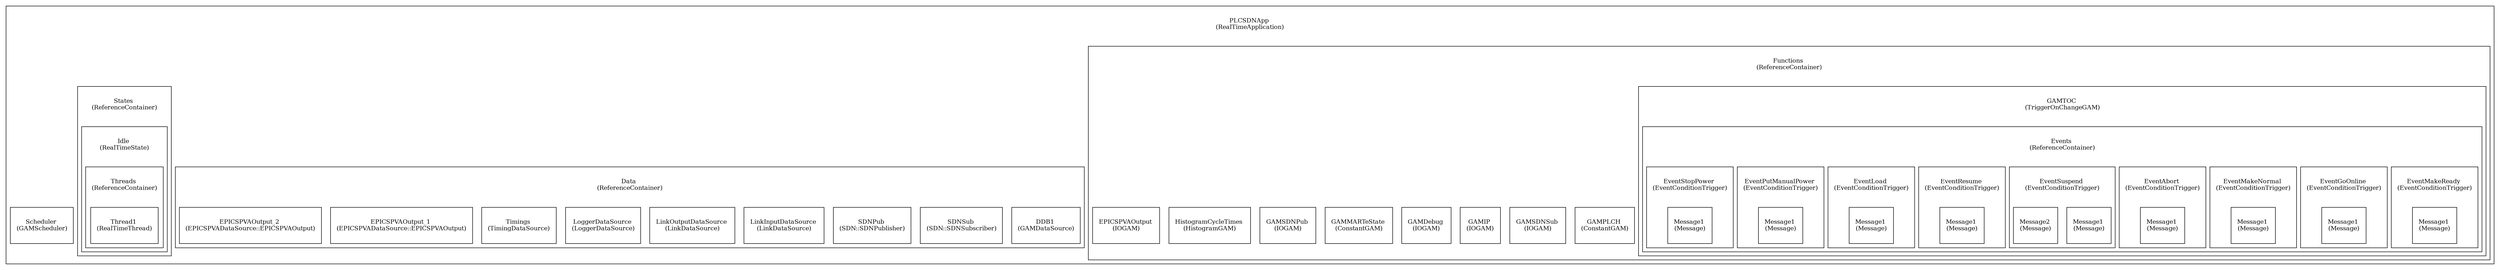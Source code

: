 digraph G {
bgcolor=white
subgraph cluster_PLCSDNApp {
label=<<TABLE border="0" cellborder="0"><TR><TD width="60" height="60"><font point-size="12">PLCSDNApp <BR/>(RealTimeApplication)</font></TD></TR></TABLE>>
subgraph cluster_PLCSDNAppFunctions {
label=<<TABLE border="0" cellborder="0"><TR><TD width="60" height="60"><font point-size="12">Functions <BR/>(ReferenceContainer)</font></TD></TR></TABLE>>
PLCSDNAppFunctionsGAMPLCH [shape=record, style=filled, fillcolor=white, color=black,label=<<TABLE border="0" cellborder="0"><TR><TD width="60" height="60"><font point-size="12">GAMPLCH <BR/>(ConstantGAM)</font></TD></TR></TABLE>>]
PLCSDNAppFunctionsGAMSDNSub [shape=record, style=filled, fillcolor=white, color=black,label=<<TABLE border="0" cellborder="0"><TR><TD width="60" height="60"><font point-size="12">GAMSDNSub <BR/>(IOGAM)</font></TD></TR></TABLE>>]
PLCSDNAppFunctionsGAMIP [shape=record, style=filled, fillcolor=white, color=black,label=<<TABLE border="0" cellborder="0"><TR><TD width="60" height="60"><font point-size="12">GAMIP <BR/>(IOGAM)</font></TD></TR></TABLE>>]
PLCSDNAppFunctionsGAMDebug [shape=record, style=filled, fillcolor=white, color=black,label=<<TABLE border="0" cellborder="0"><TR><TD width="60" height="60"><font point-size="12">GAMDebug <BR/>(IOGAM)</font></TD></TR></TABLE>>]
subgraph cluster_PLCSDNAppFunctionsGAMTOC {
label=<<TABLE border="0" cellborder="0"><TR><TD width="60" height="60"><font point-size="12">GAMTOC <BR/>(TriggerOnChangeGAM)</font></TD></TR></TABLE>>
subgraph cluster_PLCSDNAppFunctionsGAMTOCEvents {
label=<<TABLE border="0" cellborder="0"><TR><TD width="60" height="60"><font point-size="12">Events <BR/>(ReferenceContainer)</font></TD></TR></TABLE>>
subgraph cluster_PLCSDNAppFunctionsGAMTOCEventsEventMakeReady {
label=<<TABLE border="0" cellborder="0"><TR><TD width="60" height="60"><font point-size="12">EventMakeReady <BR/>(EventConditionTrigger)</font></TD></TR></TABLE>>
PLCSDNAppFunctionsGAMTOCEventsEventMakeReadyMessage1 [shape=record, style=filled, fillcolor=white, color=black,label=<<TABLE border="0" cellborder="0"><TR><TD width="60" height="60"><font point-size="12">Message1 <BR/>(Message)</font></TD></TR></TABLE>>]
}
subgraph cluster_PLCSDNAppFunctionsGAMTOCEventsEventGoOnline {
label=<<TABLE border="0" cellborder="0"><TR><TD width="60" height="60"><font point-size="12">EventGoOnline <BR/>(EventConditionTrigger)</font></TD></TR></TABLE>>
PLCSDNAppFunctionsGAMTOCEventsEventGoOnlineMessage1 [shape=record, style=filled, fillcolor=white, color=black,label=<<TABLE border="0" cellborder="0"><TR><TD width="60" height="60"><font point-size="12">Message1 <BR/>(Message)</font></TD></TR></TABLE>>]
}
subgraph cluster_PLCSDNAppFunctionsGAMTOCEventsEventMakeNormal {
label=<<TABLE border="0" cellborder="0"><TR><TD width="60" height="60"><font point-size="12">EventMakeNormal <BR/>(EventConditionTrigger)</font></TD></TR></TABLE>>
PLCSDNAppFunctionsGAMTOCEventsEventMakeNormalMessage1 [shape=record, style=filled, fillcolor=white, color=black,label=<<TABLE border="0" cellborder="0"><TR><TD width="60" height="60"><font point-size="12">Message1 <BR/>(Message)</font></TD></TR></TABLE>>]
}
subgraph cluster_PLCSDNAppFunctionsGAMTOCEventsEventAbort {
label=<<TABLE border="0" cellborder="0"><TR><TD width="60" height="60"><font point-size="12">EventAbort <BR/>(EventConditionTrigger)</font></TD></TR></TABLE>>
PLCSDNAppFunctionsGAMTOCEventsEventAbortMessage1 [shape=record, style=filled, fillcolor=white, color=black,label=<<TABLE border="0" cellborder="0"><TR><TD width="60" height="60"><font point-size="12">Message1 <BR/>(Message)</font></TD></TR></TABLE>>]
}
subgraph cluster_PLCSDNAppFunctionsGAMTOCEventsEventSuspend {
label=<<TABLE border="0" cellborder="0"><TR><TD width="60" height="60"><font point-size="12">EventSuspend <BR/>(EventConditionTrigger)</font></TD></TR></TABLE>>
PLCSDNAppFunctionsGAMTOCEventsEventSuspendMessage1 [shape=record, style=filled, fillcolor=white, color=black,label=<<TABLE border="0" cellborder="0"><TR><TD width="60" height="60"><font point-size="12">Message1 <BR/>(Message)</font></TD></TR></TABLE>>]
PLCSDNAppFunctionsGAMTOCEventsEventSuspendMessage2 [shape=record, style=filled, fillcolor=white, color=black,label=<<TABLE border="0" cellborder="0"><TR><TD width="60" height="60"><font point-size="12">Message2 <BR/>(Message)</font></TD></TR></TABLE>>]
}
subgraph cluster_PLCSDNAppFunctionsGAMTOCEventsEventResume {
label=<<TABLE border="0" cellborder="0"><TR><TD width="60" height="60"><font point-size="12">EventResume <BR/>(EventConditionTrigger)</font></TD></TR></TABLE>>
PLCSDNAppFunctionsGAMTOCEventsEventResumeMessage1 [shape=record, style=filled, fillcolor=white, color=black,label=<<TABLE border="0" cellborder="0"><TR><TD width="60" height="60"><font point-size="12">Message1 <BR/>(Message)</font></TD></TR></TABLE>>]
}
subgraph cluster_PLCSDNAppFunctionsGAMTOCEventsEventLoad {
label=<<TABLE border="0" cellborder="0"><TR><TD width="60" height="60"><font point-size="12">EventLoad <BR/>(EventConditionTrigger)</font></TD></TR></TABLE>>
PLCSDNAppFunctionsGAMTOCEventsEventLoadMessage1 [shape=record, style=filled, fillcolor=white, color=black,label=<<TABLE border="0" cellborder="0"><TR><TD width="60" height="60"><font point-size="12">Message1 <BR/>(Message)</font></TD></TR></TABLE>>]
}
subgraph cluster_PLCSDNAppFunctionsGAMTOCEventsEventPutManualPower {
label=<<TABLE border="0" cellborder="0"><TR><TD width="60" height="60"><font point-size="12">EventPutManualPower <BR/>(EventConditionTrigger)</font></TD></TR></TABLE>>
PLCSDNAppFunctionsGAMTOCEventsEventPutManualPowerMessage1 [shape=record, style=filled, fillcolor=white, color=black,label=<<TABLE border="0" cellborder="0"><TR><TD width="60" height="60"><font point-size="12">Message1 <BR/>(Message)</font></TD></TR></TABLE>>]
}
subgraph cluster_PLCSDNAppFunctionsGAMTOCEventsEventStopPower {
label=<<TABLE border="0" cellborder="0"><TR><TD width="60" height="60"><font point-size="12">EventStopPower <BR/>(EventConditionTrigger)</font></TD></TR></TABLE>>
PLCSDNAppFunctionsGAMTOCEventsEventStopPowerMessage1 [shape=record, style=filled, fillcolor=white, color=black,label=<<TABLE border="0" cellborder="0"><TR><TD width="60" height="60"><font point-size="12">Message1 <BR/>(Message)</font></TD></TR></TABLE>>]
}
}
}
PLCSDNAppFunctionsGAMMARTeState [shape=record, style=filled, fillcolor=white, color=black,label=<<TABLE border="0" cellborder="0"><TR><TD width="60" height="60"><font point-size="12">GAMMARTeState <BR/>(ConstantGAM)</font></TD></TR></TABLE>>]
PLCSDNAppFunctionsGAMSDNPub [shape=record, style=filled, fillcolor=white, color=black,label=<<TABLE border="0" cellborder="0"><TR><TD width="60" height="60"><font point-size="12">GAMSDNPub <BR/>(IOGAM)</font></TD></TR></TABLE>>]
PLCSDNAppFunctionsHistogramCycleTimes [shape=record, style=filled, fillcolor=white, color=black,label=<<TABLE border="0" cellborder="0"><TR><TD width="60" height="60"><font point-size="12">HistogramCycleTimes <BR/>(HistogramGAM)</font></TD></TR></TABLE>>]
PLCSDNAppFunctionsEPICSPVAOutput [shape=record, style=filled, fillcolor=white, color=black,label=<<TABLE border="0" cellborder="0"><TR><TD width="60" height="60"><font point-size="12">EPICSPVAOutput <BR/>(IOGAM)</font></TD></TR></TABLE>>]
}
subgraph cluster_PLCSDNAppData {
label=<<TABLE border="0" cellborder="0"><TR><TD width="60" height="60"><font point-size="12">Data <BR/>(ReferenceContainer)</font></TD></TR></TABLE>>
PLCSDNAppDataDDB1 [shape=record, style=filled, fillcolor=white, color=black,label=<<TABLE border="0" cellborder="0"><TR><TD width="60" height="60"><font point-size="12">DDB1 <BR/>(GAMDataSource)</font></TD></TR></TABLE>>]
PLCSDNAppDataSDNSub [shape=record, style=filled, fillcolor=white, color=black,label=<<TABLE border="0" cellborder="0"><TR><TD width="60" height="60"><font point-size="12">SDNSub <BR/>(SDN::SDNSubscriber)</font></TD></TR></TABLE>>]
PLCSDNAppDataSDNPub [shape=record, style=filled, fillcolor=white, color=black,label=<<TABLE border="0" cellborder="0"><TR><TD width="60" height="60"><font point-size="12">SDNPub <BR/>(SDN::SDNPublisher)</font></TD></TR></TABLE>>]
PLCSDNAppDataLinkInputDataSource [shape=record, style=filled, fillcolor=white, color=black,label=<<TABLE border="0" cellborder="0"><TR><TD width="60" height="60"><font point-size="12">LinkInputDataSource <BR/>(LinkDataSource)</font></TD></TR></TABLE>>]
PLCSDNAppDataLinkOutputDataSource [shape=record, style=filled, fillcolor=white, color=black,label=<<TABLE border="0" cellborder="0"><TR><TD width="60" height="60"><font point-size="12">LinkOutputDataSource <BR/>(LinkDataSource)</font></TD></TR></TABLE>>]
PLCSDNAppDataLoggerDataSource [shape=record, style=filled, fillcolor=white, color=black,label=<<TABLE border="0" cellborder="0"><TR><TD width="60" height="60"><font point-size="12">LoggerDataSource <BR/>(LoggerDataSource)</font></TD></TR></TABLE>>]
PLCSDNAppDataTimings [shape=record, style=filled, fillcolor=white, color=black,label=<<TABLE border="0" cellborder="0"><TR><TD width="60" height="60"><font point-size="12">Timings <BR/>(TimingDataSource)</font></TD></TR></TABLE>>]
PLCSDNAppDataEPICSPVAOutput_1 [shape=record, style=filled, fillcolor=white, color=black,label=<<TABLE border="0" cellborder="0"><TR><TD width="60" height="60"><font point-size="12">EPICSPVAOutput_1 <BR/>(EPICSPVADataSource::EPICSPVAOutput)</font></TD></TR></TABLE>>]
PLCSDNAppDataEPICSPVAOutput_2 [shape=record, style=filled, fillcolor=white, color=black,label=<<TABLE border="0" cellborder="0"><TR><TD width="60" height="60"><font point-size="12">EPICSPVAOutput_2 <BR/>(EPICSPVADataSource::EPICSPVAOutput)</font></TD></TR></TABLE>>]
}
subgraph cluster_PLCSDNAppStates {
label=<<TABLE border="0" cellborder="0"><TR><TD width="60" height="60"><font point-size="12">States <BR/>(ReferenceContainer)</font></TD></TR></TABLE>>
subgraph cluster_PLCSDNAppStatesIdle {
label=<<TABLE border="0" cellborder="0"><TR><TD width="60" height="60"><font point-size="12">Idle <BR/>(RealTimeState)</font></TD></TR></TABLE>>
subgraph cluster_PLCSDNAppStatesIdleThreads {
label=<<TABLE border="0" cellborder="0"><TR><TD width="60" height="60"><font point-size="12">Threads <BR/>(ReferenceContainer)</font></TD></TR></TABLE>>
PLCSDNAppStatesIdleThreadsThread1 [shape=record, style=filled, fillcolor=white, color=black,label=<<TABLE border="0" cellborder="0"><TR><TD width="60" height="60"><font point-size="12">Thread1 <BR/>(RealTimeThread)</font></TD></TR></TABLE>>]
}
}
}
PLCSDNAppScheduler [shape=record, style=filled, fillcolor=white, color=black,label=<<TABLE border="0" cellborder="0"><TR><TD width="60" height="60"><font point-size="12">Scheduler <BR/>(GAMScheduler)</font></TD></TR></TABLE>>]
}
}
